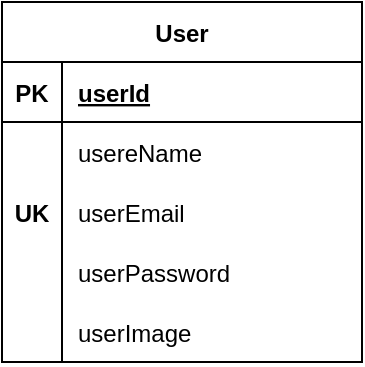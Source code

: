 <mxfile version="20.0.4" type="github"><diagram id="ABqKirZQR8e9CN2q5LMo" name="Page-1"><mxGraphModel dx="2154" dy="757" grid="1" gridSize="10" guides="1" tooltips="1" connect="1" arrows="1" fold="1" page="1" pageScale="1" pageWidth="827" pageHeight="1169" math="0" shadow="0"><root><mxCell id="0"/><mxCell id="1" parent="0"/><mxCell id="T_XyewNhtUu8gwgv4hsd-2" value="User" style="shape=table;startSize=30;container=1;collapsible=1;childLayout=tableLayout;fixedRows=1;rowLines=0;fontStyle=1;align=center;resizeLast=1;" vertex="1" parent="1"><mxGeometry x="-780" y="40" width="180" height="180" as="geometry"><mxRectangle x="-780" y="40" width="70" height="30" as="alternateBounds"/></mxGeometry></mxCell><mxCell id="T_XyewNhtUu8gwgv4hsd-3" value="" style="shape=tableRow;horizontal=0;startSize=0;swimlaneHead=0;swimlaneBody=0;fillColor=none;collapsible=0;dropTarget=0;points=[[0,0.5],[1,0.5]];portConstraint=eastwest;top=0;left=0;right=0;bottom=1;" vertex="1" parent="T_XyewNhtUu8gwgv4hsd-2"><mxGeometry y="30" width="180" height="30" as="geometry"/></mxCell><mxCell id="T_XyewNhtUu8gwgv4hsd-4" value="PK" style="shape=partialRectangle;connectable=0;fillColor=none;top=0;left=0;bottom=0;right=0;fontStyle=1;overflow=hidden;" vertex="1" parent="T_XyewNhtUu8gwgv4hsd-3"><mxGeometry width="30" height="30" as="geometry"><mxRectangle width="30" height="30" as="alternateBounds"/></mxGeometry></mxCell><mxCell id="T_XyewNhtUu8gwgv4hsd-5" value="userId" style="shape=partialRectangle;connectable=0;fillColor=none;top=0;left=0;bottom=0;right=0;align=left;spacingLeft=6;fontStyle=5;overflow=hidden;" vertex="1" parent="T_XyewNhtUu8gwgv4hsd-3"><mxGeometry x="30" width="150" height="30" as="geometry"><mxRectangle width="150" height="30" as="alternateBounds"/></mxGeometry></mxCell><mxCell id="T_XyewNhtUu8gwgv4hsd-6" value="" style="shape=tableRow;horizontal=0;startSize=0;swimlaneHead=0;swimlaneBody=0;fillColor=none;collapsible=0;dropTarget=0;points=[[0,0.5],[1,0.5]];portConstraint=eastwest;top=0;left=0;right=0;bottom=0;" vertex="1" parent="T_XyewNhtUu8gwgv4hsd-2"><mxGeometry y="60" width="180" height="30" as="geometry"/></mxCell><mxCell id="T_XyewNhtUu8gwgv4hsd-7" value="" style="shape=partialRectangle;connectable=0;fillColor=none;top=0;left=0;bottom=0;right=0;editable=1;overflow=hidden;" vertex="1" parent="T_XyewNhtUu8gwgv4hsd-6"><mxGeometry width="30" height="30" as="geometry"><mxRectangle width="30" height="30" as="alternateBounds"/></mxGeometry></mxCell><mxCell id="T_XyewNhtUu8gwgv4hsd-8" value="usereName" style="shape=partialRectangle;connectable=0;fillColor=none;top=0;left=0;bottom=0;right=0;align=left;spacingLeft=6;overflow=hidden;" vertex="1" parent="T_XyewNhtUu8gwgv4hsd-6"><mxGeometry x="30" width="150" height="30" as="geometry"><mxRectangle width="150" height="30" as="alternateBounds"/></mxGeometry></mxCell><mxCell id="T_XyewNhtUu8gwgv4hsd-9" value="" style="shape=tableRow;horizontal=0;startSize=0;swimlaneHead=0;swimlaneBody=0;fillColor=none;collapsible=0;dropTarget=0;points=[[0,0.5],[1,0.5]];portConstraint=eastwest;top=0;left=0;right=0;bottom=0;" vertex="1" parent="T_XyewNhtUu8gwgv4hsd-2"><mxGeometry y="90" width="180" height="30" as="geometry"/></mxCell><mxCell id="T_XyewNhtUu8gwgv4hsd-10" value="UK" style="shape=partialRectangle;connectable=0;fillColor=none;top=0;left=0;bottom=0;right=0;editable=1;overflow=hidden;fontStyle=1" vertex="1" parent="T_XyewNhtUu8gwgv4hsd-9"><mxGeometry width="30" height="30" as="geometry"><mxRectangle width="30" height="30" as="alternateBounds"/></mxGeometry></mxCell><mxCell id="T_XyewNhtUu8gwgv4hsd-11" value="userEmail" style="shape=partialRectangle;connectable=0;fillColor=none;top=0;left=0;bottom=0;right=0;align=left;spacingLeft=6;overflow=hidden;" vertex="1" parent="T_XyewNhtUu8gwgv4hsd-9"><mxGeometry x="30" width="150" height="30" as="geometry"><mxRectangle width="150" height="30" as="alternateBounds"/></mxGeometry></mxCell><mxCell id="T_XyewNhtUu8gwgv4hsd-12" value="" style="shape=tableRow;horizontal=0;startSize=0;swimlaneHead=0;swimlaneBody=0;fillColor=none;collapsible=0;dropTarget=0;points=[[0,0.5],[1,0.5]];portConstraint=eastwest;top=0;left=0;right=0;bottom=0;" vertex="1" parent="T_XyewNhtUu8gwgv4hsd-2"><mxGeometry y="120" width="180" height="30" as="geometry"/></mxCell><mxCell id="T_XyewNhtUu8gwgv4hsd-13" value="" style="shape=partialRectangle;connectable=0;fillColor=none;top=0;left=0;bottom=0;right=0;editable=1;overflow=hidden;" vertex="1" parent="T_XyewNhtUu8gwgv4hsd-12"><mxGeometry width="30" height="30" as="geometry"><mxRectangle width="30" height="30" as="alternateBounds"/></mxGeometry></mxCell><mxCell id="T_XyewNhtUu8gwgv4hsd-14" value="userPassword" style="shape=partialRectangle;connectable=0;fillColor=none;top=0;left=0;bottom=0;right=0;align=left;spacingLeft=6;overflow=hidden;" vertex="1" parent="T_XyewNhtUu8gwgv4hsd-12"><mxGeometry x="30" width="150" height="30" as="geometry"><mxRectangle width="150" height="30" as="alternateBounds"/></mxGeometry></mxCell><mxCell id="T_XyewNhtUu8gwgv4hsd-31" value="userImage" style="shape=partialRectangle;connectable=0;fillColor=none;top=0;left=0;bottom=0;right=0;align=left;spacingLeft=6;overflow=hidden;" vertex="1" parent="1"><mxGeometry x="-750" y="190" width="150" height="30" as="geometry"><mxRectangle width="150" height="30" as="alternateBounds"/></mxGeometry></mxCell><mxCell id="T_XyewNhtUu8gwgv4hsd-47" value="" style="endArrow=none;html=1;rounded=0;" edge="1" parent="1"><mxGeometry relative="1" as="geometry"><mxPoint x="-750" y="190" as="sourcePoint"/><mxPoint x="-750" y="220" as="targetPoint"/></mxGeometry></mxCell></root></mxGraphModel></diagram></mxfile>